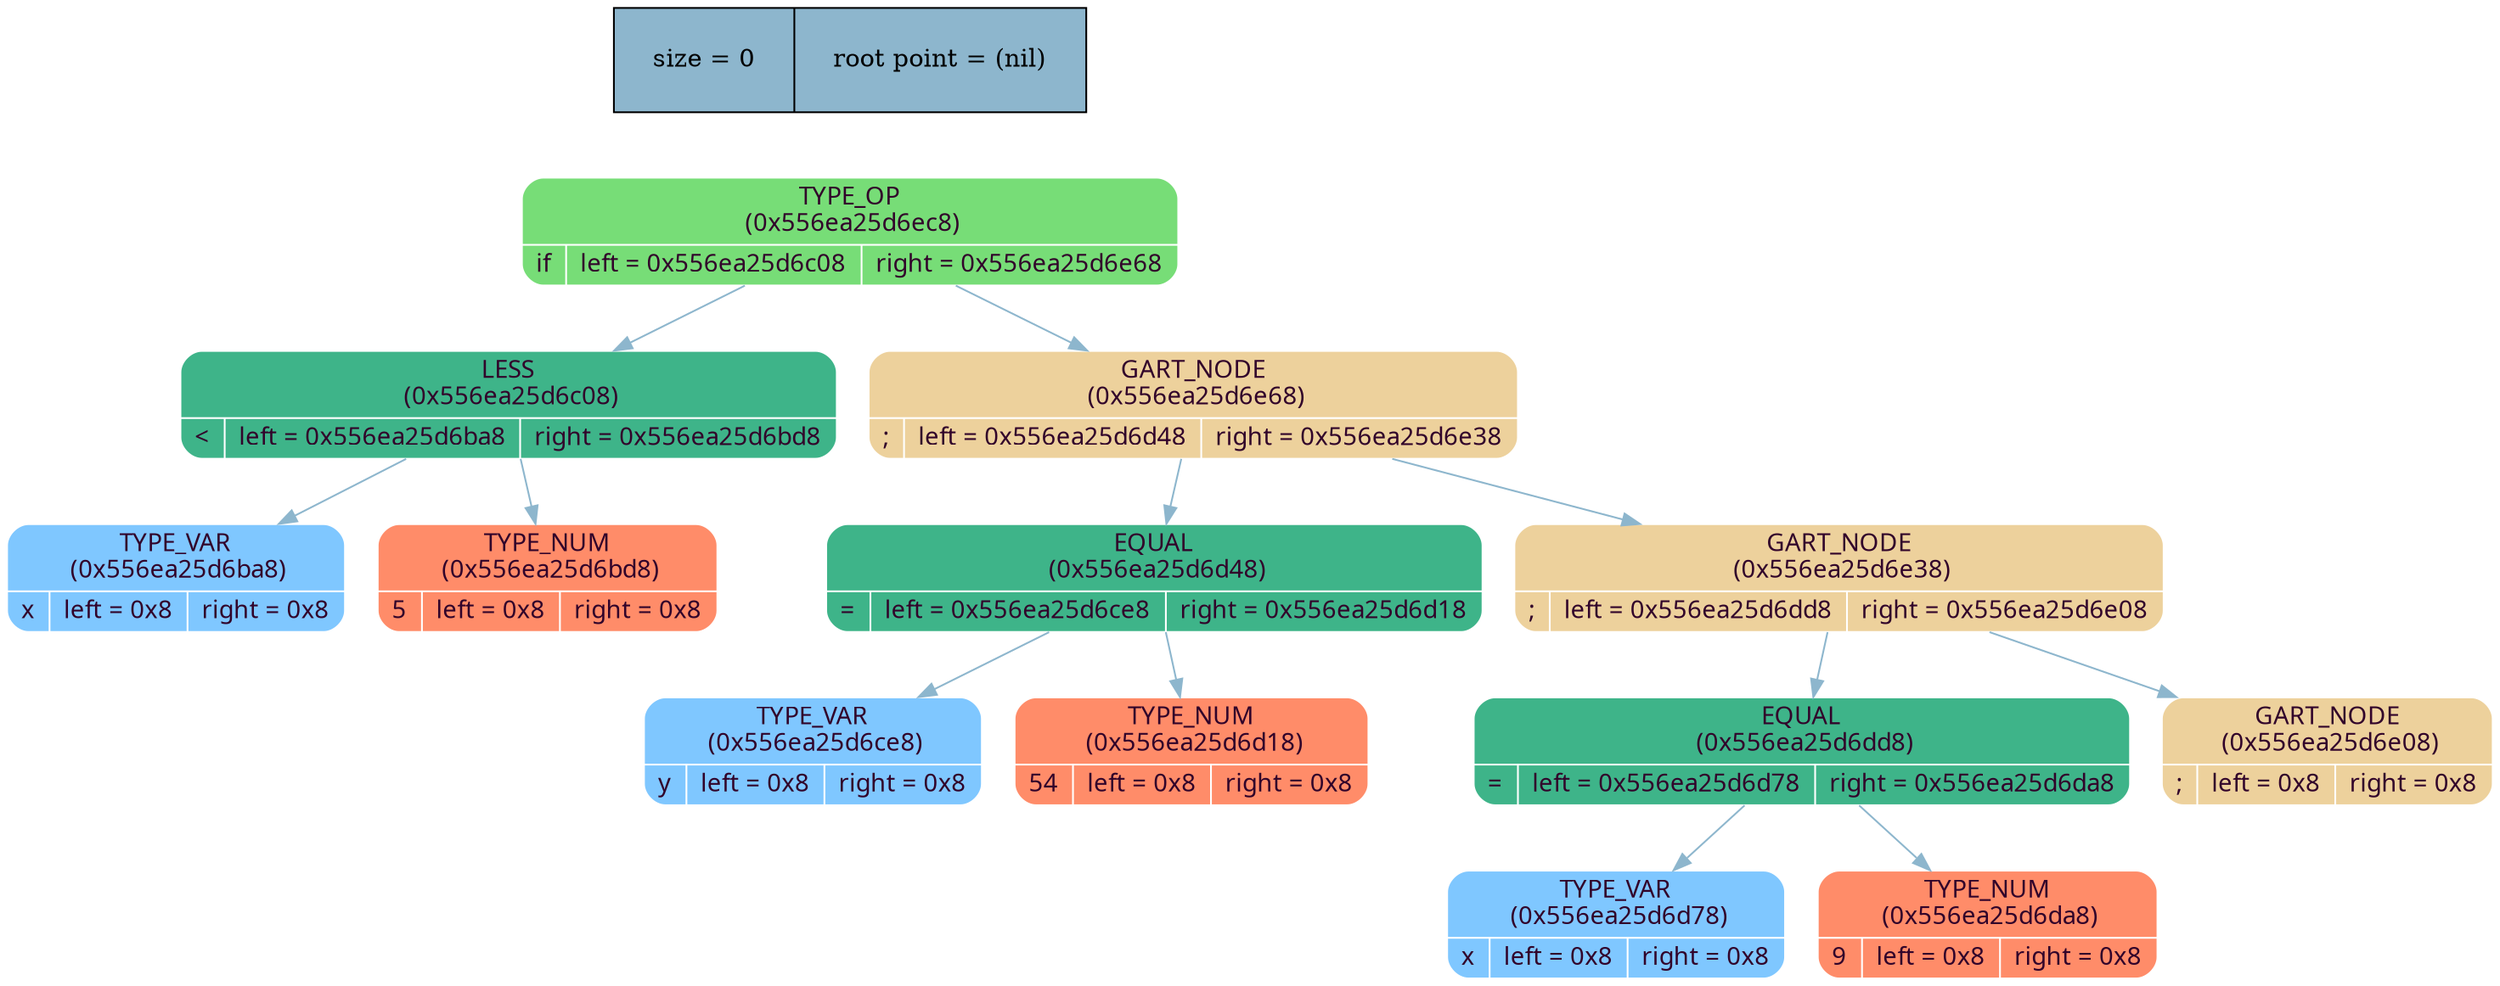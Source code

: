digraph   
{
rankdir = ""
splines = "true"

node_stat [margin = "0.3*0.3", style = "filled", shape = "record", fillcolor = "#8DB6CD" label = " size = 0 | root point = (nil)"]
{rank = source; node_stat}

node0x556ea25d6ec8 [shape = "Mrecord", fillcolor = "#77DD77", style = "filled", fontcolor = "#31032A", fontname = "Calibri", color = "white", label = "{TYPE_OP\n (0x556ea25d6ec8)| {if |left = 0x556ea25d6c08 |right = 0x556ea25d6e68}}"]
node0x556ea25d6ec8 -> node0x556ea25d6c08 [color = "#8DB6CD", style = "", constraint = true, fillcolor = "#8DB6CD",   fontcolor = "", fontname = "Calibri", label = ""];
node0x556ea25d6c08 [shape = "Mrecord", fillcolor = "#3EB489", style = "filled", fontcolor = "#31032A", fontname = "Calibri", color = "white", label = "{LESS\n (0x556ea25d6c08)| {\< |left = 0x556ea25d6ba8 |right = 0x556ea25d6bd8}}"]
node0x556ea25d6c08 -> node0x556ea25d6ba8 [color = "#8DB6CD", style = "", constraint = true, fillcolor = "#8DB6CD",   fontcolor = "", fontname = "Calibri", label = ""];
node0x556ea25d6ba8 [shape = "Mrecord", fillcolor = "#7FC7FF", style = "filled", fontcolor = "#31032A", fontname = "Calibri", color = "white", label = "{TYPE_VAR\n (0x556ea25d6ba8)| {x |left = 0x8 |right = 0x8}}"]
node0x556ea25d6c08 -> node0x556ea25d6bd8 [color = "#8DB6CD", style = "", constraint = true, fillcolor = "#8DB6CD",   fontcolor = "", fontname = "Calibri", label = ""];
node0x556ea25d6bd8 [shape = "Mrecord", fillcolor = "#FF8C69", style = "filled", fontcolor = "#31032A", fontname = "Calibri", color = "white", label = "{TYPE_NUM\n (0x556ea25d6bd8)| {5 |left = 0x8 |right = 0x8}}"]
node0x556ea25d6ec8 -> node0x556ea25d6e68 [color = "#8DB6CD", style = "", constraint = true, fillcolor = "#8DB6CD",   fontcolor = "", fontname = "Calibri", label = ""];
node0x556ea25d6e68 [shape = "Mrecord", fillcolor = "#EDD19C", style = "filled", fontcolor = "#31032A", fontname = "Calibri", color = "white", label = "{GART_NODE\n (0x556ea25d6e68)| {; |left = 0x556ea25d6d48 |right = 0x556ea25d6e38}}"]
node0x556ea25d6e68 -> node0x556ea25d6d48 [color = "#8DB6CD", style = "", constraint = true, fillcolor = "#8DB6CD",   fontcolor = "", fontname = "Calibri", label = ""];
node0x556ea25d6d48 [shape = "Mrecord", fillcolor = "#3EB489", style = "filled", fontcolor = "#31032A", fontname = "Calibri", color = "white", label = "{EQUAL\n (0x556ea25d6d48)| {= |left = 0x556ea25d6ce8 |right = 0x556ea25d6d18}}"]
node0x556ea25d6d48 -> node0x556ea25d6ce8 [color = "#8DB6CD", style = "", constraint = true, fillcolor = "#8DB6CD",   fontcolor = "", fontname = "Calibri", label = ""];
node0x556ea25d6ce8 [shape = "Mrecord", fillcolor = "#7FC7FF", style = "filled", fontcolor = "#31032A", fontname = "Calibri", color = "white", label = "{TYPE_VAR\n (0x556ea25d6ce8)| {y |left = 0x8 |right = 0x8}}"]
node0x556ea25d6d48 -> node0x556ea25d6d18 [color = "#8DB6CD", style = "", constraint = true, fillcolor = "#8DB6CD",   fontcolor = "", fontname = "Calibri", label = ""];
node0x556ea25d6d18 [shape = "Mrecord", fillcolor = "#FF8C69", style = "filled", fontcolor = "#31032A", fontname = "Calibri", color = "white", label = "{TYPE_NUM\n (0x556ea25d6d18)| {54 |left = 0x8 |right = 0x8}}"]
node0x556ea25d6e68 -> node0x556ea25d6e38 [color = "#8DB6CD", style = "", constraint = true, fillcolor = "#8DB6CD",   fontcolor = "", fontname = "Calibri", label = ""];
node0x556ea25d6e38 [shape = "Mrecord", fillcolor = "#EDD19C", style = "filled", fontcolor = "#31032A", fontname = "Calibri", color = "white", label = "{GART_NODE\n (0x556ea25d6e38)| {; |left = 0x556ea25d6dd8 |right = 0x556ea25d6e08}}"]
node0x556ea25d6e38 -> node0x556ea25d6dd8 [color = "#8DB6CD", style = "", constraint = true, fillcolor = "#8DB6CD",   fontcolor = "", fontname = "Calibri", label = ""];
node0x556ea25d6dd8 [shape = "Mrecord", fillcolor = "#3EB489", style = "filled", fontcolor = "#31032A", fontname = "Calibri", color = "white", label = "{EQUAL\n (0x556ea25d6dd8)| {= |left = 0x556ea25d6d78 |right = 0x556ea25d6da8}}"]
node0x556ea25d6dd8 -> node0x556ea25d6d78 [color = "#8DB6CD", style = "", constraint = true, fillcolor = "#8DB6CD",   fontcolor = "", fontname = "Calibri", label = ""];
node0x556ea25d6d78 [shape = "Mrecord", fillcolor = "#7FC7FF", style = "filled", fontcolor = "#31032A", fontname = "Calibri", color = "white", label = "{TYPE_VAR\n (0x556ea25d6d78)| {x |left = 0x8 |right = 0x8}}"]
node0x556ea25d6dd8 -> node0x556ea25d6da8 [color = "#8DB6CD", style = "", constraint = true, fillcolor = "#8DB6CD",   fontcolor = "", fontname = "Calibri", label = ""];
node0x556ea25d6da8 [shape = "Mrecord", fillcolor = "#FF8C69", style = "filled", fontcolor = "#31032A", fontname = "Calibri", color = "white", label = "{TYPE_NUM\n (0x556ea25d6da8)| {9 |left = 0x8 |right = 0x8}}"]
node0x556ea25d6e38 -> node0x556ea25d6e08 [color = "#8DB6CD", style = "", constraint = true, fillcolor = "#8DB6CD",   fontcolor = "", fontname = "Calibri", label = ""];
node0x556ea25d6e08 [shape = "Mrecord", fillcolor = "#EDD19C", style = "filled", fontcolor = "#31032A", fontname = "Calibri", color = "white", label = "{GART_NODE\n (0x556ea25d6e08)| {; |left = 0x8 |right = 0x8}}"]
}
